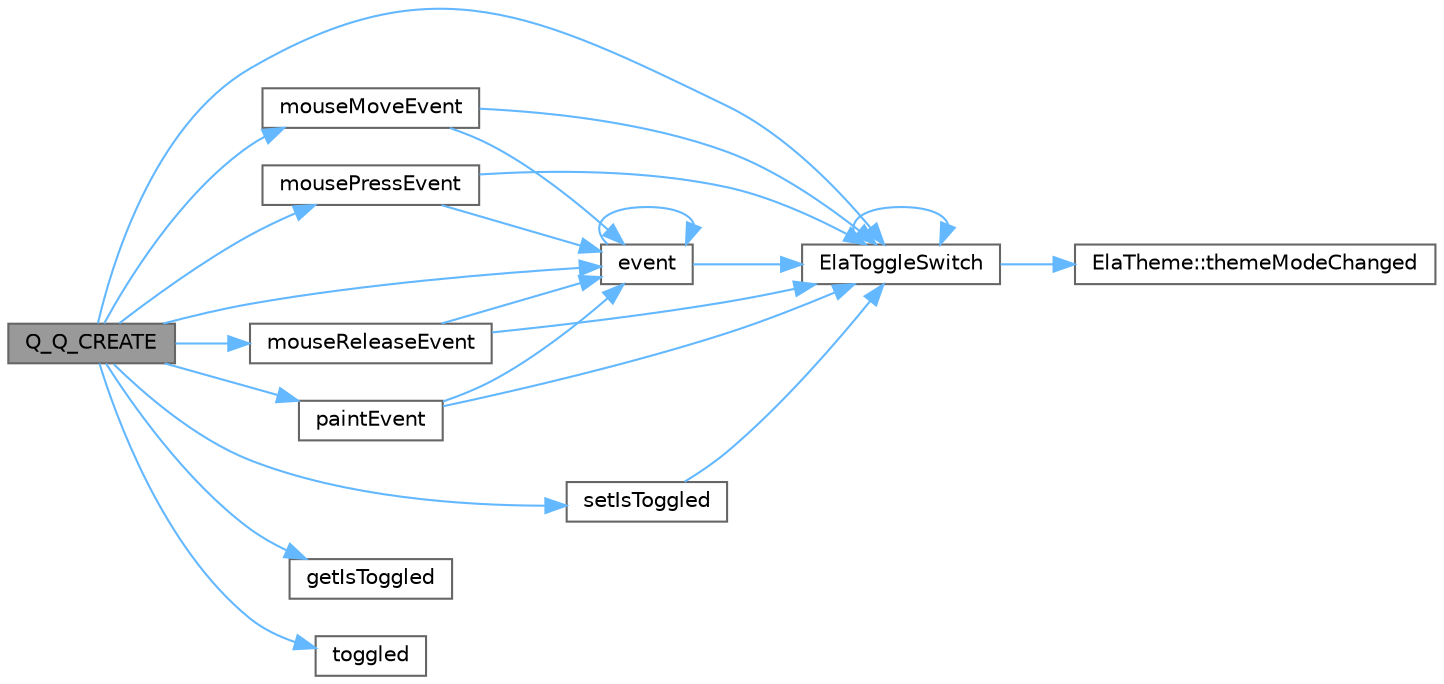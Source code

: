 digraph "Q_Q_CREATE"
{
 // LATEX_PDF_SIZE
  bgcolor="transparent";
  edge [fontname=Helvetica,fontsize=10,labelfontname=Helvetica,labelfontsize=10];
  node [fontname=Helvetica,fontsize=10,shape=box,height=0.2,width=0.4];
  rankdir="LR";
  Node1 [id="Node000001",label="Q_Q_CREATE",height=0.2,width=0.4,color="gray40", fillcolor="grey60", style="filled", fontcolor="black",tooltip="声明私有类指针"];
  Node1 -> Node2 [id="edge1_Node000001_Node000002",color="steelblue1",style="solid",tooltip=" "];
  Node2 [id="Node000002",label="ElaToggleSwitch",height=0.2,width=0.4,color="grey40", fillcolor="white", style="filled",URL="$class_ela_toggle_switch.html#adc2bfd8e07fe27761fd902f1ff443bf0",tooltip="构造函数"];
  Node2 -> Node2 [id="edge2_Node000002_Node000002",color="steelblue1",style="solid",tooltip=" "];
  Node2 -> Node3 [id="edge3_Node000002_Node000003",color="steelblue1",style="solid",tooltip=" "];
  Node3 [id="Node000003",label="ElaTheme::themeModeChanged",height=0.2,width=0.4,color="grey40", fillcolor="white", style="filled",URL="$class_ela_theme.html#a05ec2e3192ae77de87b167093330d9ba",tooltip="主题模式更改信号"];
  Node1 -> Node4 [id="edge4_Node000001_Node000004",color="steelblue1",style="solid",tooltip=" "];
  Node4 [id="Node000004",label="event",height=0.2,width=0.4,color="grey40", fillcolor="white", style="filled",URL="$class_ela_toggle_switch.html#a4df57dfac7a608de1ed3dc7bceda487e",tooltip="事件处理"];
  Node4 -> Node2 [id="edge5_Node000004_Node000002",color="steelblue1",style="solid",tooltip=" "];
  Node4 -> Node4 [id="edge6_Node000004_Node000004",color="steelblue1",style="solid",tooltip=" "];
  Node1 -> Node5 [id="edge7_Node000001_Node000005",color="steelblue1",style="solid",tooltip=" "];
  Node5 [id="Node000005",label="getIsToggled",height=0.2,width=0.4,color="grey40", fillcolor="white", style="filled",URL="$class_ela_toggle_switch.html#a759804f3ae4175b3a3d00b4bcd7f3ebd",tooltip="获取开关状态"];
  Node1 -> Node6 [id="edge8_Node000001_Node000006",color="steelblue1",style="solid",tooltip=" "];
  Node6 [id="Node000006",label="mouseMoveEvent",height=0.2,width=0.4,color="grey40", fillcolor="white", style="filled",URL="$class_ela_toggle_switch.html#a4d538d95963e25c7a27250e441321d72",tooltip="鼠标移动事件"];
  Node6 -> Node2 [id="edge9_Node000006_Node000002",color="steelblue1",style="solid",tooltip=" "];
  Node6 -> Node4 [id="edge10_Node000006_Node000004",color="steelblue1",style="solid",tooltip=" "];
  Node1 -> Node7 [id="edge11_Node000001_Node000007",color="steelblue1",style="solid",tooltip=" "];
  Node7 [id="Node000007",label="mousePressEvent",height=0.2,width=0.4,color="grey40", fillcolor="white", style="filled",URL="$class_ela_toggle_switch.html#a7523c71b2bf60975302287ec8923f80e",tooltip="鼠标按下事件"];
  Node7 -> Node2 [id="edge12_Node000007_Node000002",color="steelblue1",style="solid",tooltip=" "];
  Node7 -> Node4 [id="edge13_Node000007_Node000004",color="steelblue1",style="solid",tooltip=" "];
  Node1 -> Node8 [id="edge14_Node000001_Node000008",color="steelblue1",style="solid",tooltip=" "];
  Node8 [id="Node000008",label="mouseReleaseEvent",height=0.2,width=0.4,color="grey40", fillcolor="white", style="filled",URL="$class_ela_toggle_switch.html#a2de3e1806dc8e5d659fc1f35545a5b87",tooltip="鼠标释放事件"];
  Node8 -> Node2 [id="edge15_Node000008_Node000002",color="steelblue1",style="solid",tooltip=" "];
  Node8 -> Node4 [id="edge16_Node000008_Node000004",color="steelblue1",style="solid",tooltip=" "];
  Node1 -> Node9 [id="edge17_Node000001_Node000009",color="steelblue1",style="solid",tooltip=" "];
  Node9 [id="Node000009",label="paintEvent",height=0.2,width=0.4,color="grey40", fillcolor="white", style="filled",URL="$class_ela_toggle_switch.html#aa71936647c7e332ab07cbec003a8c9a2",tooltip="绘制事件"];
  Node9 -> Node2 [id="edge18_Node000009_Node000002",color="steelblue1",style="solid",tooltip=" "];
  Node9 -> Node4 [id="edge19_Node000009_Node000004",color="steelblue1",style="solid",tooltip=" "];
  Node1 -> Node10 [id="edge20_Node000001_Node000010",color="steelblue1",style="solid",tooltip=" "];
  Node10 [id="Node000010",label="setIsToggled",height=0.2,width=0.4,color="grey40", fillcolor="white", style="filled",URL="$class_ela_toggle_switch.html#a31fe20167f4546e6a68d95a07532692d",tooltip="设置开关状态"];
  Node10 -> Node2 [id="edge21_Node000010_Node000002",color="steelblue1",style="solid",tooltip=" "];
  Node1 -> Node11 [id="edge22_Node000001_Node000011",color="steelblue1",style="solid",tooltip=" "];
  Node11 [id="Node000011",label="toggled",height=0.2,width=0.4,color="grey40", fillcolor="white", style="filled",URL="$class_ela_toggle_switch.html#a528e3c561e4e73d9053d67301a25072c",tooltip="开关状态变化信号"];
}
